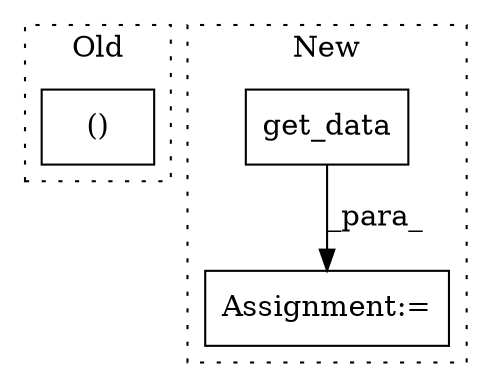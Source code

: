 digraph G {
subgraph cluster0 {
1 [label="()" a="106" s="1086" l="53" shape="box"];
label = "Old";
style="dotted";
}
subgraph cluster1 {
2 [label="get_data" a="32" s="1057" l="10" shape="box"];
3 [label="Assignment:=" a="7" s="1079" l="1" shape="box"];
label = "New";
style="dotted";
}
2 -> 3 [label="_para_"];
}